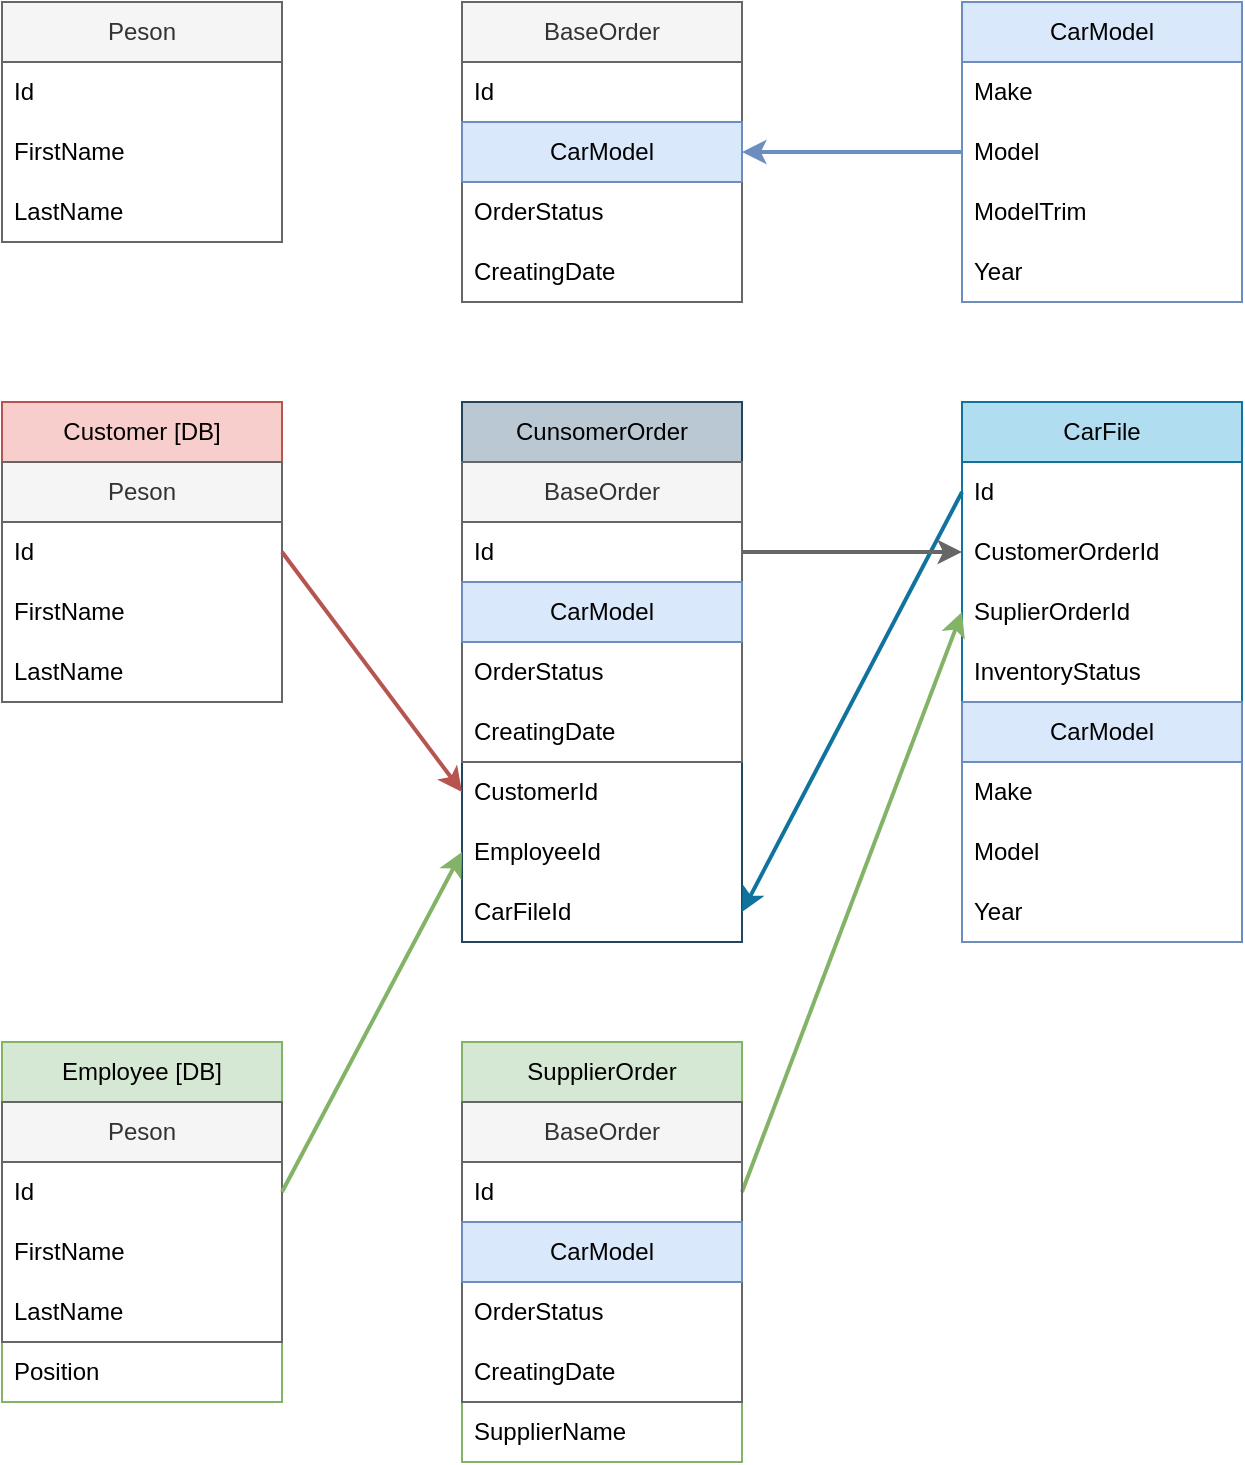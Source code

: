 <mxfile version="24.1.0" type="device" pages="2">
  <diagram name="Object" id="bpm5chE8lSnPm8lg87Cs">
    <mxGraphModel dx="2261" dy="836" grid="1" gridSize="10" guides="1" tooltips="1" connect="1" arrows="1" fold="1" page="1" pageScale="1" pageWidth="827" pageHeight="1169" math="0" shadow="0">
      <root>
        <mxCell id="0" />
        <mxCell id="1" parent="0" />
        <mxCell id="2c8GSqsffMtNR6PWvHCJ-2" value="Employee [DB]" style="swimlane;fontStyle=0;childLayout=stackLayout;horizontal=1;startSize=30;horizontalStack=0;resizeParent=1;resizeParentMax=0;resizeLast=0;collapsible=1;marginBottom=0;whiteSpace=wrap;html=1;fillColor=#d5e8d4;strokeColor=#82b366;" parent="1" vertex="1">
          <mxGeometry x="-310" y="540" width="140" height="180" as="geometry" />
        </mxCell>
        <mxCell id="PHymTagOxx6_oRwfey4x-19" value="Peson" style="swimlane;fontStyle=0;childLayout=stackLayout;horizontal=1;startSize=30;horizontalStack=0;resizeParent=1;resizeParentMax=0;resizeLast=0;collapsible=1;marginBottom=0;whiteSpace=wrap;html=1;fillColor=#f5f5f5;fontColor=#333333;strokeColor=#666666;" parent="2c8GSqsffMtNR6PWvHCJ-2" vertex="1">
          <mxGeometry y="30" width="140" height="120" as="geometry">
            <mxRectangle y="30" width="140" height="30" as="alternateBounds" />
          </mxGeometry>
        </mxCell>
        <mxCell id="PHymTagOxx6_oRwfey4x-20" value="Id" style="text;strokeColor=none;fillColor=none;align=left;verticalAlign=middle;spacingLeft=4;spacingRight=4;overflow=hidden;points=[[0,0.5],[1,0.5]];portConstraint=eastwest;rotatable=0;whiteSpace=wrap;html=1;" parent="PHymTagOxx6_oRwfey4x-19" vertex="1">
          <mxGeometry y="30" width="140" height="30" as="geometry" />
        </mxCell>
        <mxCell id="PHymTagOxx6_oRwfey4x-21" value="FirstName" style="text;strokeColor=none;fillColor=none;align=left;verticalAlign=middle;spacingLeft=4;spacingRight=4;overflow=hidden;points=[[0,0.5],[1,0.5]];portConstraint=eastwest;rotatable=0;whiteSpace=wrap;html=1;" parent="PHymTagOxx6_oRwfey4x-19" vertex="1">
          <mxGeometry y="60" width="140" height="30" as="geometry" />
        </mxCell>
        <mxCell id="PHymTagOxx6_oRwfey4x-22" value="LastName" style="text;strokeColor=none;fillColor=none;align=left;verticalAlign=middle;spacingLeft=4;spacingRight=4;overflow=hidden;points=[[0,0.5],[1,0.5]];portConstraint=eastwest;rotatable=0;whiteSpace=wrap;html=1;" parent="PHymTagOxx6_oRwfey4x-19" vertex="1">
          <mxGeometry y="90" width="140" height="30" as="geometry" />
        </mxCell>
        <mxCell id="2c8GSqsffMtNR6PWvHCJ-6" value="Position" style="text;strokeColor=none;fillColor=none;align=left;verticalAlign=middle;spacingLeft=4;spacingRight=4;overflow=hidden;points=[[0,0.5],[1,0.5]];portConstraint=eastwest;rotatable=0;whiteSpace=wrap;html=1;" parent="2c8GSqsffMtNR6PWvHCJ-2" vertex="1">
          <mxGeometry y="150" width="140" height="30" as="geometry" />
        </mxCell>
        <mxCell id="2c8GSqsffMtNR6PWvHCJ-7" value="Customer [DB]" style="swimlane;fontStyle=0;childLayout=stackLayout;horizontal=1;startSize=30;horizontalStack=0;resizeParent=1;resizeParentMax=0;resizeLast=0;collapsible=1;marginBottom=0;whiteSpace=wrap;html=1;fillColor=#f8cecc;strokeColor=#b85450;" parent="1" vertex="1">
          <mxGeometry x="-310" y="220" width="140" height="150" as="geometry" />
        </mxCell>
        <mxCell id="PHymTagOxx6_oRwfey4x-14" value="Peson" style="swimlane;fontStyle=0;childLayout=stackLayout;horizontal=1;startSize=30;horizontalStack=0;resizeParent=1;resizeParentMax=0;resizeLast=0;collapsible=1;marginBottom=0;whiteSpace=wrap;html=1;fillColor=#f5f5f5;fontColor=#333333;strokeColor=#666666;" parent="2c8GSqsffMtNR6PWvHCJ-7" vertex="1">
          <mxGeometry y="30" width="140" height="120" as="geometry">
            <mxRectangle y="30" width="140" height="30" as="alternateBounds" />
          </mxGeometry>
        </mxCell>
        <mxCell id="PHymTagOxx6_oRwfey4x-15" value="Id" style="text;strokeColor=none;fillColor=none;align=left;verticalAlign=middle;spacingLeft=4;spacingRight=4;overflow=hidden;points=[[0,0.5],[1,0.5]];portConstraint=eastwest;rotatable=0;whiteSpace=wrap;html=1;" parent="PHymTagOxx6_oRwfey4x-14" vertex="1">
          <mxGeometry y="30" width="140" height="30" as="geometry" />
        </mxCell>
        <mxCell id="PHymTagOxx6_oRwfey4x-16" value="FirstName" style="text;strokeColor=none;fillColor=none;align=left;verticalAlign=middle;spacingLeft=4;spacingRight=4;overflow=hidden;points=[[0,0.5],[1,0.5]];portConstraint=eastwest;rotatable=0;whiteSpace=wrap;html=1;" parent="PHymTagOxx6_oRwfey4x-14" vertex="1">
          <mxGeometry y="60" width="140" height="30" as="geometry" />
        </mxCell>
        <mxCell id="PHymTagOxx6_oRwfey4x-17" value="LastName" style="text;strokeColor=none;fillColor=none;align=left;verticalAlign=middle;spacingLeft=4;spacingRight=4;overflow=hidden;points=[[0,0.5],[1,0.5]];portConstraint=eastwest;rotatable=0;whiteSpace=wrap;html=1;" parent="PHymTagOxx6_oRwfey4x-14" vertex="1">
          <mxGeometry y="90" width="140" height="30" as="geometry" />
        </mxCell>
        <mxCell id="2c8GSqsffMtNR6PWvHCJ-28" value="CarFile" style="swimlane;fontStyle=0;childLayout=stackLayout;horizontal=1;startSize=30;horizontalStack=0;resizeParent=1;resizeParentMax=0;resizeLast=0;collapsible=1;marginBottom=0;whiteSpace=wrap;html=1;fillColor=#b1ddf0;strokeColor=#10739e;" parent="1" vertex="1">
          <mxGeometry x="170" y="220" width="140" height="270" as="geometry" />
        </mxCell>
        <mxCell id="2c8GSqsffMtNR6PWvHCJ-29" value="Id" style="text;strokeColor=none;fillColor=none;align=left;verticalAlign=middle;spacingLeft=4;spacingRight=4;overflow=hidden;points=[[0,0.5],[1,0.5]];portConstraint=eastwest;rotatable=0;whiteSpace=wrap;html=1;" parent="2c8GSqsffMtNR6PWvHCJ-28" vertex="1">
          <mxGeometry y="30" width="140" height="30" as="geometry" />
        </mxCell>
        <mxCell id="2c8GSqsffMtNR6PWvHCJ-31" value="CustomerOrderId" style="text;strokeColor=none;fillColor=none;align=left;verticalAlign=middle;spacingLeft=4;spacingRight=4;overflow=hidden;points=[[0,0.5],[1,0.5]];portConstraint=eastwest;rotatable=0;whiteSpace=wrap;html=1;" parent="2c8GSqsffMtNR6PWvHCJ-28" vertex="1">
          <mxGeometry y="60" width="140" height="30" as="geometry" />
        </mxCell>
        <mxCell id="2c8GSqsffMtNR6PWvHCJ-30" value="SuplierOrderId" style="text;strokeColor=none;fillColor=none;align=left;verticalAlign=middle;spacingLeft=4;spacingRight=4;overflow=hidden;points=[[0,0.5],[1,0.5]];portConstraint=eastwest;rotatable=0;whiteSpace=wrap;html=1;" parent="2c8GSqsffMtNR6PWvHCJ-28" vertex="1">
          <mxGeometry y="90" width="140" height="30" as="geometry" />
        </mxCell>
        <mxCell id="2c8GSqsffMtNR6PWvHCJ-62" value="InventoryStatus" style="text;strokeColor=none;fillColor=none;align=left;verticalAlign=middle;spacingLeft=4;spacingRight=4;overflow=hidden;points=[[0,0.5],[1,0.5]];portConstraint=eastwest;rotatable=0;whiteSpace=wrap;html=1;" parent="2c8GSqsffMtNR6PWvHCJ-28" vertex="1">
          <mxGeometry y="120" width="140" height="30" as="geometry" />
        </mxCell>
        <mxCell id="2c8GSqsffMtNR6PWvHCJ-32" value="CarModel" style="swimlane;fontStyle=0;childLayout=stackLayout;horizontal=1;startSize=30;horizontalStack=0;resizeParent=1;resizeParentMax=0;resizeLast=0;collapsible=1;marginBottom=0;whiteSpace=wrap;html=1;fillColor=#dae8fc;strokeColor=#6c8ebf;" parent="2c8GSqsffMtNR6PWvHCJ-28" vertex="1">
          <mxGeometry y="150" width="140" height="120" as="geometry">
            <mxRectangle y="150" width="140" height="30" as="alternateBounds" />
          </mxGeometry>
        </mxCell>
        <mxCell id="2c8GSqsffMtNR6PWvHCJ-33" value="Make" style="text;strokeColor=none;fillColor=none;align=left;verticalAlign=middle;spacingLeft=4;spacingRight=4;overflow=hidden;points=[[0,0.5],[1,0.5]];portConstraint=eastwest;rotatable=0;whiteSpace=wrap;html=1;" parent="2c8GSqsffMtNR6PWvHCJ-32" vertex="1">
          <mxGeometry y="30" width="140" height="30" as="geometry" />
        </mxCell>
        <mxCell id="2c8GSqsffMtNR6PWvHCJ-34" value="Model" style="text;strokeColor=none;fillColor=none;align=left;verticalAlign=middle;spacingLeft=4;spacingRight=4;overflow=hidden;points=[[0,0.5],[1,0.5]];portConstraint=eastwest;rotatable=0;whiteSpace=wrap;html=1;" parent="2c8GSqsffMtNR6PWvHCJ-32" vertex="1">
          <mxGeometry y="60" width="140" height="30" as="geometry" />
        </mxCell>
        <mxCell id="2c8GSqsffMtNR6PWvHCJ-35" value="Year" style="text;strokeColor=none;fillColor=none;align=left;verticalAlign=middle;spacingLeft=4;spacingRight=4;overflow=hidden;points=[[0,0.5],[1,0.5]];portConstraint=eastwest;rotatable=0;whiteSpace=wrap;html=1;" parent="2c8GSqsffMtNR6PWvHCJ-32" vertex="1">
          <mxGeometry y="90" width="140" height="30" as="geometry" />
        </mxCell>
        <mxCell id="PHymTagOxx6_oRwfey4x-24" style="edgeStyle=none;rounded=0;orthogonalLoop=1;jettySize=auto;html=1;fillColor=#dae8fc;strokeColor=#6c8ebf;strokeWidth=2;" parent="1" source="2c8GSqsffMtNR6PWvHCJ-16" target="PHymTagOxx6_oRwfey4x-2" edge="1">
          <mxGeometry relative="1" as="geometry" />
        </mxCell>
        <mxCell id="2c8GSqsffMtNR6PWvHCJ-16" value="CarModel" style="swimlane;fontStyle=0;childLayout=stackLayout;horizontal=1;startSize=30;horizontalStack=0;resizeParent=1;resizeParentMax=0;resizeLast=0;collapsible=1;marginBottom=0;whiteSpace=wrap;html=1;fillColor=#dae8fc;strokeColor=#6c8ebf;" parent="1" vertex="1">
          <mxGeometry x="170" y="20" width="140" height="150" as="geometry">
            <mxRectangle x="170" y="20" width="140" height="30" as="alternateBounds" />
          </mxGeometry>
        </mxCell>
        <mxCell id="2c8GSqsffMtNR6PWvHCJ-17" value="Make" style="text;strokeColor=none;fillColor=none;align=left;verticalAlign=middle;spacingLeft=4;spacingRight=4;overflow=hidden;points=[[0,0.5],[1,0.5]];portConstraint=eastwest;rotatable=0;whiteSpace=wrap;html=1;" parent="2c8GSqsffMtNR6PWvHCJ-16" vertex="1">
          <mxGeometry y="30" width="140" height="30" as="geometry" />
        </mxCell>
        <mxCell id="2c8GSqsffMtNR6PWvHCJ-18" value="Model" style="text;strokeColor=none;fillColor=none;align=left;verticalAlign=middle;spacingLeft=4;spacingRight=4;overflow=hidden;points=[[0,0.5],[1,0.5]];portConstraint=eastwest;rotatable=0;whiteSpace=wrap;html=1;" parent="2c8GSqsffMtNR6PWvHCJ-16" vertex="1">
          <mxGeometry y="60" width="140" height="30" as="geometry" />
        </mxCell>
        <mxCell id="2c8GSqsffMtNR6PWvHCJ-19" value="ModelTrim" style="text;strokeColor=none;fillColor=none;align=left;verticalAlign=middle;spacingLeft=4;spacingRight=4;overflow=hidden;points=[[0,0.5],[1,0.5]];portConstraint=eastwest;rotatable=0;whiteSpace=wrap;html=1;" parent="2c8GSqsffMtNR6PWvHCJ-16" vertex="1">
          <mxGeometry y="90" width="140" height="30" as="geometry" />
        </mxCell>
        <mxCell id="P-VrqPh1B4xjS_gi7NNT-1" value="Year" style="text;strokeColor=none;fillColor=none;align=left;verticalAlign=middle;spacingLeft=4;spacingRight=4;overflow=hidden;points=[[0,0.5],[1,0.5]];portConstraint=eastwest;rotatable=0;whiteSpace=wrap;html=1;" parent="2c8GSqsffMtNR6PWvHCJ-16" vertex="1">
          <mxGeometry y="120" width="140" height="30" as="geometry" />
        </mxCell>
        <mxCell id="2c8GSqsffMtNR6PWvHCJ-63" value="CunsomerOrder" style="swimlane;fontStyle=0;childLayout=stackLayout;horizontal=1;startSize=30;horizontalStack=0;resizeParent=1;resizeParentMax=0;resizeLast=0;collapsible=1;marginBottom=0;whiteSpace=wrap;html=1;fillColor=#bac8d3;strokeColor=#23445d;" parent="1" vertex="1">
          <mxGeometry x="-80" y="220" width="140" height="270" as="geometry" />
        </mxCell>
        <mxCell id="2c8GSqsffMtNR6PWvHCJ-98" value="BaseOrder" style="swimlane;fontStyle=0;childLayout=stackLayout;horizontal=1;startSize=30;horizontalStack=0;resizeParent=1;resizeParentMax=0;resizeLast=0;collapsible=1;marginBottom=0;whiteSpace=wrap;html=1;fillColor=#f5f5f5;fontColor=#333333;strokeColor=#666666;" parent="2c8GSqsffMtNR6PWvHCJ-63" vertex="1">
          <mxGeometry y="30" width="140" height="150" as="geometry">
            <mxRectangle y="30" width="140" height="30" as="alternateBounds" />
          </mxGeometry>
        </mxCell>
        <mxCell id="2c8GSqsffMtNR6PWvHCJ-99" value="Id" style="text;strokeColor=none;fillColor=none;align=left;verticalAlign=middle;spacingLeft=4;spacingRight=4;overflow=hidden;points=[[0,0.5],[1,0.5]];portConstraint=eastwest;rotatable=0;whiteSpace=wrap;html=1;" parent="2c8GSqsffMtNR6PWvHCJ-98" vertex="1">
          <mxGeometry y="30" width="140" height="30" as="geometry" />
        </mxCell>
        <mxCell id="2c8GSqsffMtNR6PWvHCJ-103" value="CarModel" style="swimlane;fontStyle=0;childLayout=stackLayout;horizontal=1;startSize=30;horizontalStack=0;resizeParent=1;resizeParentMax=0;resizeLast=0;collapsible=1;marginBottom=0;whiteSpace=wrap;html=1;fillColor=#dae8fc;strokeColor=#6c8ebf;" parent="2c8GSqsffMtNR6PWvHCJ-98" vertex="1" collapsed="1">
          <mxGeometry y="60" width="140" height="30" as="geometry">
            <mxRectangle y="60" width="140" height="120" as="alternateBounds" />
          </mxGeometry>
        </mxCell>
        <mxCell id="2c8GSqsffMtNR6PWvHCJ-104" value="Make" style="text;strokeColor=none;fillColor=none;align=left;verticalAlign=middle;spacingLeft=4;spacingRight=4;overflow=hidden;points=[[0,0.5],[1,0.5]];portConstraint=eastwest;rotatable=0;whiteSpace=wrap;html=1;" parent="2c8GSqsffMtNR6PWvHCJ-103" vertex="1">
          <mxGeometry y="30" width="140" height="30" as="geometry" />
        </mxCell>
        <mxCell id="2c8GSqsffMtNR6PWvHCJ-105" value="Model" style="text;strokeColor=none;fillColor=none;align=left;verticalAlign=middle;spacingLeft=4;spacingRight=4;overflow=hidden;points=[[0,0.5],[1,0.5]];portConstraint=eastwest;rotatable=0;whiteSpace=wrap;html=1;" parent="2c8GSqsffMtNR6PWvHCJ-103" vertex="1">
          <mxGeometry y="60" width="140" height="30" as="geometry" />
        </mxCell>
        <mxCell id="2c8GSqsffMtNR6PWvHCJ-106" value="Year" style="text;strokeColor=none;fillColor=none;align=left;verticalAlign=middle;spacingLeft=4;spacingRight=4;overflow=hidden;points=[[0,0.5],[1,0.5]];portConstraint=eastwest;rotatable=0;whiteSpace=wrap;html=1;" parent="2c8GSqsffMtNR6PWvHCJ-103" vertex="1">
          <mxGeometry y="90" width="140" height="30" as="geometry" />
        </mxCell>
        <mxCell id="2c8GSqsffMtNR6PWvHCJ-101" value="OrderStatus" style="text;strokeColor=none;fillColor=none;align=left;verticalAlign=middle;spacingLeft=4;spacingRight=4;overflow=hidden;points=[[0,0.5],[1,0.5]];portConstraint=eastwest;rotatable=0;whiteSpace=wrap;html=1;" parent="2c8GSqsffMtNR6PWvHCJ-98" vertex="1">
          <mxGeometry y="90" width="140" height="30" as="geometry" />
        </mxCell>
        <mxCell id="2c8GSqsffMtNR6PWvHCJ-102" value="CreatingDate" style="text;strokeColor=none;fillColor=none;align=left;verticalAlign=middle;spacingLeft=4;spacingRight=4;overflow=hidden;points=[[0,0.5],[1,0.5]];portConstraint=eastwest;rotatable=0;whiteSpace=wrap;html=1;" parent="2c8GSqsffMtNR6PWvHCJ-98" vertex="1">
          <mxGeometry y="120" width="140" height="30" as="geometry" />
        </mxCell>
        <mxCell id="2c8GSqsffMtNR6PWvHCJ-70" value="CustomerId" style="text;strokeColor=none;fillColor=none;align=left;verticalAlign=middle;spacingLeft=4;spacingRight=4;overflow=hidden;points=[[0,0.5],[1,0.5]];portConstraint=eastwest;rotatable=0;whiteSpace=wrap;html=1;" parent="2c8GSqsffMtNR6PWvHCJ-63" vertex="1">
          <mxGeometry y="180" width="140" height="30" as="geometry" />
        </mxCell>
        <mxCell id="2c8GSqsffMtNR6PWvHCJ-108" value="EmployeeId" style="text;strokeColor=none;fillColor=none;align=left;verticalAlign=middle;spacingLeft=4;spacingRight=4;overflow=hidden;points=[[0,0.5],[1,0.5]];portConstraint=eastwest;rotatable=0;whiteSpace=wrap;html=1;" parent="2c8GSqsffMtNR6PWvHCJ-63" vertex="1">
          <mxGeometry y="210" width="140" height="30" as="geometry" />
        </mxCell>
        <mxCell id="2c8GSqsffMtNR6PWvHCJ-71" value="CarFileId" style="text;strokeColor=none;fillColor=none;align=left;verticalAlign=middle;spacingLeft=4;spacingRight=4;overflow=hidden;points=[[0,0.5],[1,0.5]];portConstraint=eastwest;rotatable=0;whiteSpace=wrap;html=1;" parent="2c8GSqsffMtNR6PWvHCJ-63" vertex="1">
          <mxGeometry y="240" width="140" height="30" as="geometry" />
        </mxCell>
        <mxCell id="2c8GSqsffMtNR6PWvHCJ-72" style="edgeStyle=none;rounded=0;orthogonalLoop=1;jettySize=auto;html=1;entryX=1;entryY=0.5;entryDx=0;entryDy=0;fillColor=#b1ddf0;strokeColor=#10739e;strokeWidth=2;exitX=0;exitY=0.5;exitDx=0;exitDy=0;" parent="1" source="2c8GSqsffMtNR6PWvHCJ-29" target="2c8GSqsffMtNR6PWvHCJ-71" edge="1">
          <mxGeometry relative="1" as="geometry" />
        </mxCell>
        <mxCell id="2c8GSqsffMtNR6PWvHCJ-75" style="edgeStyle=none;rounded=0;orthogonalLoop=1;jettySize=auto;html=1;entryX=0;entryY=0.5;entryDx=0;entryDy=0;exitX=1;exitY=0.5;exitDx=0;exitDy=0;fillColor=#d5e8d4;strokeColor=#82b366;strokeWidth=2;" parent="1" source="PHymTagOxx6_oRwfey4x-20" target="2c8GSqsffMtNR6PWvHCJ-108" edge="1">
          <mxGeometry relative="1" as="geometry">
            <mxPoint x="-210" y="438.5" as="sourcePoint" />
          </mxGeometry>
        </mxCell>
        <mxCell id="2c8GSqsffMtNR6PWvHCJ-76" style="edgeStyle=none;rounded=0;orthogonalLoop=1;jettySize=auto;html=1;entryX=0;entryY=0.5;entryDx=0;entryDy=0;exitX=1;exitY=0.5;exitDx=0;exitDy=0;fillColor=#f8cecc;strokeColor=#b85450;strokeWidth=2;" parent="1" source="PHymTagOxx6_oRwfey4x-15" target="2c8GSqsffMtNR6PWvHCJ-70" edge="1">
          <mxGeometry relative="1" as="geometry">
            <mxPoint x="-260" y="280" as="sourcePoint" />
            <mxPoint x="-80" y="405" as="targetPoint" />
          </mxGeometry>
        </mxCell>
        <mxCell id="2c8GSqsffMtNR6PWvHCJ-85" value="BaseOrder" style="swimlane;fontStyle=0;childLayout=stackLayout;horizontal=1;startSize=30;horizontalStack=0;resizeParent=1;resizeParentMax=0;resizeLast=0;collapsible=1;marginBottom=0;whiteSpace=wrap;html=1;fillColor=#f5f5f5;fontColor=#333333;strokeColor=#666666;" parent="1" vertex="1">
          <mxGeometry x="-80" y="20" width="140" height="150" as="geometry" />
        </mxCell>
        <mxCell id="2c8GSqsffMtNR6PWvHCJ-87" value="Id" style="text;strokeColor=none;fillColor=none;align=left;verticalAlign=middle;spacingLeft=4;spacingRight=4;overflow=hidden;points=[[0,0.5],[1,0.5]];portConstraint=eastwest;rotatable=0;whiteSpace=wrap;html=1;" parent="2c8GSqsffMtNR6PWvHCJ-85" vertex="1">
          <mxGeometry y="30" width="140" height="30" as="geometry" />
        </mxCell>
        <mxCell id="PHymTagOxx6_oRwfey4x-2" value="CarModel" style="swimlane;fontStyle=0;childLayout=stackLayout;horizontal=1;startSize=30;horizontalStack=0;resizeParent=1;resizeParentMax=0;resizeLast=0;collapsible=1;marginBottom=0;whiteSpace=wrap;html=1;fillColor=#dae8fc;strokeColor=#6c8ebf;" parent="2c8GSqsffMtNR6PWvHCJ-85" vertex="1" collapsed="1">
          <mxGeometry y="60" width="140" height="30" as="geometry">
            <mxRectangle y="60" width="140" height="120" as="alternateBounds" />
          </mxGeometry>
        </mxCell>
        <mxCell id="PHymTagOxx6_oRwfey4x-3" value="Make" style="text;strokeColor=none;fillColor=none;align=left;verticalAlign=middle;spacingLeft=4;spacingRight=4;overflow=hidden;points=[[0,0.5],[1,0.5]];portConstraint=eastwest;rotatable=0;whiteSpace=wrap;html=1;" parent="PHymTagOxx6_oRwfey4x-2" vertex="1">
          <mxGeometry y="30" width="140" height="30" as="geometry" />
        </mxCell>
        <mxCell id="PHymTagOxx6_oRwfey4x-4" value="Model" style="text;strokeColor=none;fillColor=none;align=left;verticalAlign=middle;spacingLeft=4;spacingRight=4;overflow=hidden;points=[[0,0.5],[1,0.5]];portConstraint=eastwest;rotatable=0;whiteSpace=wrap;html=1;" parent="PHymTagOxx6_oRwfey4x-2" vertex="1">
          <mxGeometry y="60" width="140" height="30" as="geometry" />
        </mxCell>
        <mxCell id="PHymTagOxx6_oRwfey4x-5" value="Year" style="text;strokeColor=none;fillColor=none;align=left;verticalAlign=middle;spacingLeft=4;spacingRight=4;overflow=hidden;points=[[0,0.5],[1,0.5]];portConstraint=eastwest;rotatable=0;whiteSpace=wrap;html=1;" parent="PHymTagOxx6_oRwfey4x-2" vertex="1">
          <mxGeometry y="90" width="140" height="30" as="geometry" />
        </mxCell>
        <mxCell id="2c8GSqsffMtNR6PWvHCJ-95" value="OrderStatus" style="text;strokeColor=none;fillColor=none;align=left;verticalAlign=middle;spacingLeft=4;spacingRight=4;overflow=hidden;points=[[0,0.5],[1,0.5]];portConstraint=eastwest;rotatable=0;whiteSpace=wrap;html=1;" parent="2c8GSqsffMtNR6PWvHCJ-85" vertex="1">
          <mxGeometry y="90" width="140" height="30" as="geometry" />
        </mxCell>
        <mxCell id="2c8GSqsffMtNR6PWvHCJ-96" value="CreatingDate" style="text;strokeColor=none;fillColor=none;align=left;verticalAlign=middle;spacingLeft=4;spacingRight=4;overflow=hidden;points=[[0,0.5],[1,0.5]];portConstraint=eastwest;rotatable=0;whiteSpace=wrap;html=1;" parent="2c8GSqsffMtNR6PWvHCJ-85" vertex="1">
          <mxGeometry y="120" width="140" height="30" as="geometry" />
        </mxCell>
        <mxCell id="PHymTagOxx6_oRwfey4x-1" style="edgeStyle=none;rounded=0;orthogonalLoop=1;jettySize=auto;html=1;exitX=1;exitY=0.5;exitDx=0;exitDy=0;entryX=0;entryY=0.5;entryDx=0;entryDy=0;fillColor=#d5e8d4;strokeColor=#82b366;strokeWidth=2;" parent="1" source="2c8GSqsffMtNR6PWvHCJ-111" target="2c8GSqsffMtNR6PWvHCJ-30" edge="1">
          <mxGeometry relative="1" as="geometry" />
        </mxCell>
        <mxCell id="2c8GSqsffMtNR6PWvHCJ-109" value="SupplierOrder" style="swimlane;fontStyle=0;childLayout=stackLayout;horizontal=1;startSize=30;horizontalStack=0;resizeParent=1;resizeParentMax=0;resizeLast=0;collapsible=1;marginBottom=0;whiteSpace=wrap;html=1;fillColor=#d5e8d4;strokeColor=#82b366;" parent="1" vertex="1">
          <mxGeometry x="-80" y="540" width="140" height="210" as="geometry" />
        </mxCell>
        <mxCell id="2c8GSqsffMtNR6PWvHCJ-110" value="BaseOrder" style="swimlane;fontStyle=0;childLayout=stackLayout;horizontal=1;startSize=30;horizontalStack=0;resizeParent=1;resizeParentMax=0;resizeLast=0;collapsible=1;marginBottom=0;whiteSpace=wrap;html=1;fillColor=#f5f5f5;fontColor=#333333;strokeColor=#666666;" parent="2c8GSqsffMtNR6PWvHCJ-109" vertex="1">
          <mxGeometry y="30" width="140" height="150" as="geometry">
            <mxRectangle y="30" width="140" height="30" as="alternateBounds" />
          </mxGeometry>
        </mxCell>
        <mxCell id="2c8GSqsffMtNR6PWvHCJ-111" value="Id" style="text;strokeColor=none;fillColor=none;align=left;verticalAlign=middle;spacingLeft=4;spacingRight=4;overflow=hidden;points=[[0,0.5],[1,0.5]];portConstraint=eastwest;rotatable=0;whiteSpace=wrap;html=1;" parent="2c8GSqsffMtNR6PWvHCJ-110" vertex="1">
          <mxGeometry y="30" width="140" height="30" as="geometry" />
        </mxCell>
        <mxCell id="2c8GSqsffMtNR6PWvHCJ-125" value="CarModel" style="swimlane;fontStyle=0;childLayout=stackLayout;horizontal=1;startSize=30;horizontalStack=0;resizeParent=1;resizeParentMax=0;resizeLast=0;collapsible=1;marginBottom=0;whiteSpace=wrap;html=1;fillColor=#dae8fc;strokeColor=#6c8ebf;" parent="2c8GSqsffMtNR6PWvHCJ-110" vertex="1" collapsed="1">
          <mxGeometry y="60" width="140" height="30" as="geometry">
            <mxRectangle y="60" width="140" height="120" as="alternateBounds" />
          </mxGeometry>
        </mxCell>
        <mxCell id="2c8GSqsffMtNR6PWvHCJ-126" value="Make" style="text;strokeColor=none;fillColor=none;align=left;verticalAlign=middle;spacingLeft=4;spacingRight=4;overflow=hidden;points=[[0,0.5],[1,0.5]];portConstraint=eastwest;rotatable=0;whiteSpace=wrap;html=1;" parent="2c8GSqsffMtNR6PWvHCJ-125" vertex="1">
          <mxGeometry y="30" width="140" height="30" as="geometry" />
        </mxCell>
        <mxCell id="2c8GSqsffMtNR6PWvHCJ-127" value="Model" style="text;strokeColor=none;fillColor=none;align=left;verticalAlign=middle;spacingLeft=4;spacingRight=4;overflow=hidden;points=[[0,0.5],[1,0.5]];portConstraint=eastwest;rotatable=0;whiteSpace=wrap;html=1;" parent="2c8GSqsffMtNR6PWvHCJ-125" vertex="1">
          <mxGeometry y="60" width="140" height="30" as="geometry" />
        </mxCell>
        <mxCell id="2c8GSqsffMtNR6PWvHCJ-128" value="Year" style="text;strokeColor=none;fillColor=none;align=left;verticalAlign=middle;spacingLeft=4;spacingRight=4;overflow=hidden;points=[[0,0.5],[1,0.5]];portConstraint=eastwest;rotatable=0;whiteSpace=wrap;html=1;" parent="2c8GSqsffMtNR6PWvHCJ-125" vertex="1">
          <mxGeometry y="90" width="140" height="30" as="geometry" />
        </mxCell>
        <mxCell id="2c8GSqsffMtNR6PWvHCJ-113" value="OrderStatus" style="text;strokeColor=none;fillColor=none;align=left;verticalAlign=middle;spacingLeft=4;spacingRight=4;overflow=hidden;points=[[0,0.5],[1,0.5]];portConstraint=eastwest;rotatable=0;whiteSpace=wrap;html=1;" parent="2c8GSqsffMtNR6PWvHCJ-110" vertex="1">
          <mxGeometry y="90" width="140" height="30" as="geometry" />
        </mxCell>
        <mxCell id="2c8GSqsffMtNR6PWvHCJ-114" value="CreatingDate" style="text;strokeColor=none;fillColor=none;align=left;verticalAlign=middle;spacingLeft=4;spacingRight=4;overflow=hidden;points=[[0,0.5],[1,0.5]];portConstraint=eastwest;rotatable=0;whiteSpace=wrap;html=1;" parent="2c8GSqsffMtNR6PWvHCJ-110" vertex="1">
          <mxGeometry y="120" width="140" height="30" as="geometry" />
        </mxCell>
        <mxCell id="2c8GSqsffMtNR6PWvHCJ-115" value="SupplierName" style="text;strokeColor=none;fillColor=none;align=left;verticalAlign=middle;spacingLeft=4;spacingRight=4;overflow=hidden;points=[[0,0.5],[1,0.5]];portConstraint=eastwest;rotatable=0;whiteSpace=wrap;html=1;" parent="2c8GSqsffMtNR6PWvHCJ-109" vertex="1">
          <mxGeometry y="180" width="140" height="30" as="geometry" />
        </mxCell>
        <mxCell id="2c8GSqsffMtNR6PWvHCJ-124" style="edgeStyle=none;rounded=0;orthogonalLoop=1;jettySize=auto;html=1;exitX=1;exitY=0.5;exitDx=0;exitDy=0;fillColor=#f5f5f5;strokeColor=#666666;strokeWidth=2;" parent="1" source="2c8GSqsffMtNR6PWvHCJ-99" target="2c8GSqsffMtNR6PWvHCJ-31" edge="1">
          <mxGeometry relative="1" as="geometry" />
        </mxCell>
        <mxCell id="PHymTagOxx6_oRwfey4x-7" value="Peson" style="swimlane;fontStyle=0;childLayout=stackLayout;horizontal=1;startSize=30;horizontalStack=0;resizeParent=1;resizeParentMax=0;resizeLast=0;collapsible=1;marginBottom=0;whiteSpace=wrap;html=1;fillColor=#f5f5f5;fontColor=#333333;strokeColor=#666666;" parent="1" vertex="1">
          <mxGeometry x="-310" y="20" width="140" height="120" as="geometry" />
        </mxCell>
        <mxCell id="PHymTagOxx6_oRwfey4x-11" value="Id" style="text;strokeColor=none;fillColor=none;align=left;verticalAlign=middle;spacingLeft=4;spacingRight=4;overflow=hidden;points=[[0,0.5],[1,0.5]];portConstraint=eastwest;rotatable=0;whiteSpace=wrap;html=1;" parent="PHymTagOxx6_oRwfey4x-7" vertex="1">
          <mxGeometry y="30" width="140" height="30" as="geometry" />
        </mxCell>
        <mxCell id="PHymTagOxx6_oRwfey4x-12" value="FirstName" style="text;strokeColor=none;fillColor=none;align=left;verticalAlign=middle;spacingLeft=4;spacingRight=4;overflow=hidden;points=[[0,0.5],[1,0.5]];portConstraint=eastwest;rotatable=0;whiteSpace=wrap;html=1;" parent="PHymTagOxx6_oRwfey4x-7" vertex="1">
          <mxGeometry y="60" width="140" height="30" as="geometry" />
        </mxCell>
        <mxCell id="PHymTagOxx6_oRwfey4x-13" value="LastName" style="text;strokeColor=none;fillColor=none;align=left;verticalAlign=middle;spacingLeft=4;spacingRight=4;overflow=hidden;points=[[0,0.5],[1,0.5]];portConstraint=eastwest;rotatable=0;whiteSpace=wrap;html=1;" parent="PHymTagOxx6_oRwfey4x-7" vertex="1">
          <mxGeometry y="90" width="140" height="30" as="geometry" />
        </mxCell>
      </root>
    </mxGraphModel>
  </diagram>
  <diagram id="y1u5N7Htc8QIuOZW8ecW" name="Process">
    <mxGraphModel dx="1434" dy="836" grid="1" gridSize="10" guides="1" tooltips="1" connect="1" arrows="1" fold="1" page="1" pageScale="1" pageWidth="827" pageHeight="1169" math="0" shadow="0">
      <root>
        <mxCell id="0" />
        <mxCell id="1" parent="0" />
        <mxCell id="iOevAlZxTY_uzBLZTpDH-37" value="" style="group;whiteSpace=wrap;horizontal=1;" parent="1" vertex="1" connectable="0">
          <mxGeometry x="10" y="110" width="150" height="450" as="geometry" />
        </mxCell>
        <mxCell id="iOevAlZxTY_uzBLZTpDH-31" value="&lt;div style=&quot;text-align: justify;&quot;&gt;&lt;span style=&quot;background-color: initial;&quot;&gt;CarDealership.&lt;/span&gt;&lt;/div&gt;&lt;div style=&quot;text-align: justify;&quot;&gt;&lt;span style=&quot;background-color: initial;&quot;&gt;PersonsAdministration&lt;/span&gt;&lt;/div&gt;" style="rounded=0;whiteSpace=wrap;html=1;movable=1;resizable=1;rotatable=1;deletable=1;editable=1;locked=0;connectable=1;" parent="iOevAlZxTY_uzBLZTpDH-37" vertex="1">
          <mxGeometry width="150" height="165.306" as="geometry" />
        </mxCell>
        <mxCell id="iOevAlZxTY_uzBLZTpDH-33" value="&lt;div&gt;&lt;span style=&quot;background-color: initial;&quot;&gt;CarDealership.&lt;/span&gt;&lt;/div&gt;&lt;div&gt;CarDealership&lt;br&gt;&lt;/div&gt;" style="rounded=0;whiteSpace=wrap;html=1;movable=1;resizable=1;rotatable=1;deletable=1;editable=1;locked=0;connectable=1;" parent="iOevAlZxTY_uzBLZTpDH-37" vertex="1">
          <mxGeometry y="165.306" width="150" height="142.007" as="geometry" />
        </mxCell>
        <mxCell id="iOevAlZxTY_uzBLZTpDH-34" value="&lt;div&gt;&lt;span style=&quot;background-color: initial;&quot;&gt;CarDealership.&lt;/span&gt;&lt;/div&gt;&lt;div&gt;&lt;span style=&quot;background-color: initial;&quot;&gt;Warehouse&lt;/span&gt;&lt;/div&gt;" style="rounded=0;whiteSpace=wrap;html=1;movable=1;resizable=1;rotatable=1;deletable=1;editable=1;locked=0;connectable=1;" parent="iOevAlZxTY_uzBLZTpDH-37" vertex="1">
          <mxGeometry y="307.317" width="150" height="142.683" as="geometry" />
        </mxCell>
        <mxCell id="Hx5eg1mqxePgTsaXxmJv-2" value="Create Employee" style="rounded=0;whiteSpace=wrap;html=1;" parent="1" vertex="1">
          <mxGeometry x="180" y="30" width="120" height="60" as="geometry" />
        </mxCell>
        <mxCell id="Hx5eg1mqxePgTsaXxmJv-3" value="Create Customer" style="rounded=1;whiteSpace=wrap;html=1;" parent="1" vertex="1">
          <mxGeometry x="330" y="30" width="120" height="60" as="geometry" />
        </mxCell>
      </root>
    </mxGraphModel>
  </diagram>
</mxfile>
